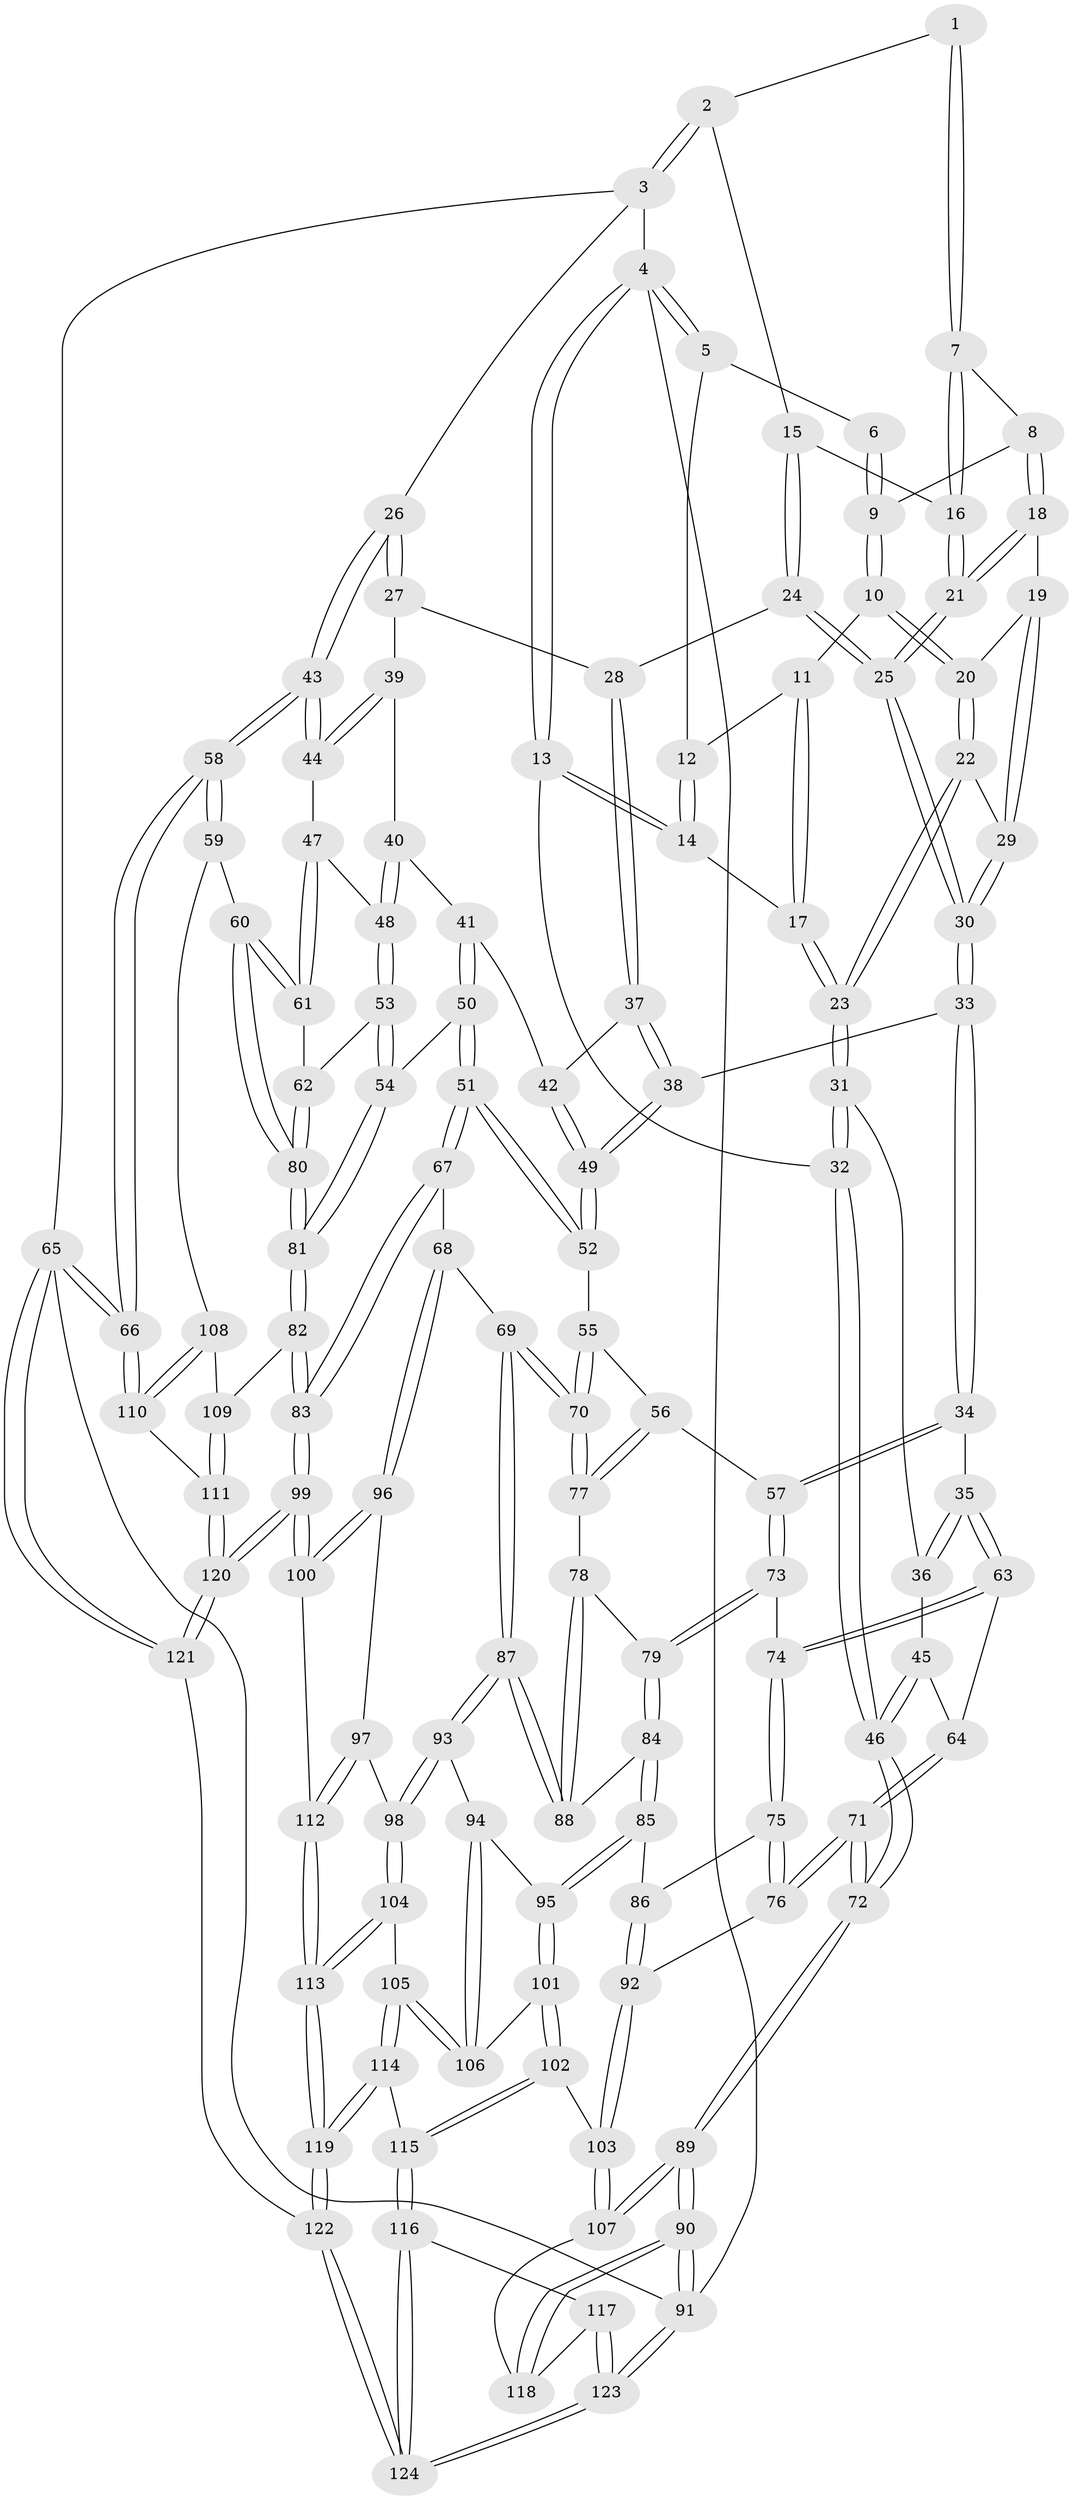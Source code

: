 // Generated by graph-tools (version 1.1) at 2025/38/03/09/25 02:38:49]
// undirected, 124 vertices, 307 edges
graph export_dot {
graph [start="1"]
  node [color=gray90,style=filled];
  1 [pos="+0.20098975060294139+0"];
  2 [pos="+0.599821702072224+0"];
  3 [pos="+1+0"];
  4 [pos="+0+0"];
  5 [pos="+0.1588277680549196+0"];
  6 [pos="+0.17509815288053296+0"];
  7 [pos="+0.358535399569428+0.06824016111425142"];
  8 [pos="+0.34827775928876353+0.08828367063565794"];
  9 [pos="+0.27856147977443974+0.09115943603251248"];
  10 [pos="+0.26426902275736386+0.10751848276003143"];
  11 [pos="+0.21203323379608324+0.1003742581835927"];
  12 [pos="+0.1464085706255288+0"];
  13 [pos="+0+0.1927735706990028"];
  14 [pos="+0.0834988997587229+0.163544730025659"];
  15 [pos="+0.5559170589956843+0"];
  16 [pos="+0.5316409376567712+0.004285214193106523"];
  17 [pos="+0.139888967909557+0.19978413920059135"];
  18 [pos="+0.36824581982693283+0.15476665343535168"];
  19 [pos="+0.2813570229734512+0.1524240647663668"];
  20 [pos="+0.2662700959468385+0.14705660102280863"];
  21 [pos="+0.4069182231300659+0.20962000583443544"];
  22 [pos="+0.20610945135455389+0.226439167774991"];
  23 [pos="+0.1716880225667639+0.23774125524168602"];
  24 [pos="+0.6259759533570906+0.20833438835657447"];
  25 [pos="+0.4101065021119078+0.2523637512302185"];
  26 [pos="+1+0"];
  27 [pos="+0.9663394427744616+0.036288668329231534"];
  28 [pos="+0.6274759507235875+0.20957226573994"];
  29 [pos="+0.3324339410178905+0.2421907298534652"];
  30 [pos="+0.4049758843657302+0.26144746038422506"];
  31 [pos="+0.1643987935391714+0.33887438265308434"];
  32 [pos="+0+0.3494921879824057"];
  33 [pos="+0.3995982926833522+0.35964125071319797"];
  34 [pos="+0.3110982976564225+0.45138752442312136"];
  35 [pos="+0.30131619207214827+0.44950895786936246"];
  36 [pos="+0.17459692078439143+0.356288293065733"];
  37 [pos="+0.6581024795403702+0.2915404081441659"];
  38 [pos="+0.5085236486694188+0.3933138948630864"];
  39 [pos="+0.7879045451546288+0.320623920106711"];
  40 [pos="+0.7392105998000259+0.34905161053589007"];
  41 [pos="+0.7275644330115997+0.34889507511679774"];
  42 [pos="+0.7253374074159636+0.34785365800800505"];
  43 [pos="+1+0.3278380423339068"];
  44 [pos="+1+0.38710600627199937"];
  45 [pos="+0.06108364857336563+0.49004213404574953"];
  46 [pos="+0+0.41821731181675686"];
  47 [pos="+0.90811178409805+0.46804137298312143"];
  48 [pos="+0.8443377117187105+0.48067171166172"];
  49 [pos="+0.5631413123866006+0.48372170453372"];
  50 [pos="+0.6833331576577728+0.5590626797547109"];
  51 [pos="+0.669334708016796+0.561216353875426"];
  52 [pos="+0.5644210910689218+0.4934213409709326"];
  53 [pos="+0.8093464575184482+0.5513761009483357"];
  54 [pos="+0.6855608334487425+0.5600159108685278"];
  55 [pos="+0.5199812021445589+0.5335774184670148"];
  56 [pos="+0.33046771608262476+0.48312095094585894"];
  57 [pos="+0.31610197807817636+0.46337363283179556"];
  58 [pos="+1+0.6474232023561985"];
  59 [pos="+1+0.6629381451812546"];
  60 [pos="+1+0.6575522437224709"];
  61 [pos="+0.9608164501392819+0.6247824598484975"];
  62 [pos="+0.8303190917989928+0.5870453638130654"];
  63 [pos="+0.1496656460216526+0.5498304504323244"];
  64 [pos="+0.09598643047787513+0.5316334110596574"];
  65 [pos="+1+1"];
  66 [pos="+1+0.9914127110708921"];
  67 [pos="+0.6056210687684491+0.6472824096249064"];
  68 [pos="+0.521011043994693+0.6786668668682686"];
  69 [pos="+0.5120612540835163+0.6726241676386984"];
  70 [pos="+0.4979356057333574+0.6274872553745691"];
  71 [pos="+0+0.6817412286756069"];
  72 [pos="+0+0.6940804580288272"];
  73 [pos="+0.23983304302690647+0.6288339541953556"];
  74 [pos="+0.1538874965985539+0.5843282065189342"];
  75 [pos="+0.14241453634477605+0.6261007104276146"];
  76 [pos="+0.003901712473005999+0.6829309815880331"];
  77 [pos="+0.35528563281153863+0.5492061207621023"];
  78 [pos="+0.3513368694349174+0.6061807884072369"];
  79 [pos="+0.24439895613525156+0.6644541302282047"];
  80 [pos="+0.7869938795896302+0.7570722201786401"];
  81 [pos="+0.7760473893549436+0.7691970251082897"];
  82 [pos="+0.7629899970698608+0.8010052825818348"];
  83 [pos="+0.7568792999707245+0.8093884146219911"];
  84 [pos="+0.23877925031744182+0.6921731240844048"];
  85 [pos="+0.22194438625912727+0.7138543221587305"];
  86 [pos="+0.1653953752622083+0.6648508848734258"];
  87 [pos="+0.38700796565749335+0.7057101471876172"];
  88 [pos="+0.3677280790820357+0.6825356277544875"];
  89 [pos="+0+0.8326011578477572"];
  90 [pos="+0+0.872373674868569"];
  91 [pos="+0+1"];
  92 [pos="+0.0676640258823915+0.7258954668072345"];
  93 [pos="+0.3817342001728491+0.7257981037287394"];
  94 [pos="+0.32391696550942545+0.7489094220149825"];
  95 [pos="+0.21936492097473526+0.7341794087518958"];
  96 [pos="+0.5396676582417383+0.7666146459346014"];
  97 [pos="+0.45216329796154237+0.8026668392541163"];
  98 [pos="+0.3945160843654235+0.7886439178504907"];
  99 [pos="+0.7250322654105806+0.889936485939273"];
  100 [pos="+0.5580099610309265+0.7882699461449197"];
  101 [pos="+0.21425035250283042+0.7454778918382714"];
  102 [pos="+0.15928559423696137+0.7998421745428164"];
  103 [pos="+0.14041872485379533+0.7975425797552197"];
  104 [pos="+0.3573138783614155+0.8481736410541696"];
  105 [pos="+0.32755118563365837+0.8559869478042464"];
  106 [pos="+0.3046459110378844+0.8165486612990961"];
  107 [pos="+0.07257978763693378+0.8483705230876567"];
  108 [pos="+0.9545765663516249+0.7911613339611161"];
  109 [pos="+0.9006171904575208+0.8016537627482653"];
  110 [pos="+0.9893048037847244+0.8938629136117583"];
  111 [pos="+0.9697340524736137+0.8974387740927652"];
  112 [pos="+0.46140610653519476+0.9078367329768611"];
  113 [pos="+0.45583838000098337+0.925312627259907"];
  114 [pos="+0.28540043784472746+0.903095036428035"];
  115 [pos="+0.21876058700392054+0.923746039716686"];
  116 [pos="+0.21312142468503836+0.9359739388075953"];
  117 [pos="+0.08465533299318924+0.9350757402419461"];
  118 [pos="+0.0769800550389478+0.918261570956922"];
  119 [pos="+0.5076220287450381+1"];
  120 [pos="+0.7315761712638799+0.967653584114302"];
  121 [pos="+0.6714836611313619+1"];
  122 [pos="+0.5617024506802184+1"];
  123 [pos="+0+1"];
  124 [pos="+0.20230603771601144+1"];
  1 -- 2;
  1 -- 7;
  1 -- 7;
  2 -- 3;
  2 -- 3;
  2 -- 15;
  3 -- 4;
  3 -- 26;
  3 -- 65;
  4 -- 5;
  4 -- 5;
  4 -- 13;
  4 -- 13;
  4 -- 91;
  5 -- 6;
  5 -- 12;
  6 -- 9;
  6 -- 9;
  7 -- 8;
  7 -- 16;
  7 -- 16;
  8 -- 9;
  8 -- 18;
  8 -- 18;
  9 -- 10;
  9 -- 10;
  10 -- 11;
  10 -- 20;
  10 -- 20;
  11 -- 12;
  11 -- 17;
  11 -- 17;
  12 -- 14;
  12 -- 14;
  13 -- 14;
  13 -- 14;
  13 -- 32;
  14 -- 17;
  15 -- 16;
  15 -- 24;
  15 -- 24;
  16 -- 21;
  16 -- 21;
  17 -- 23;
  17 -- 23;
  18 -- 19;
  18 -- 21;
  18 -- 21;
  19 -- 20;
  19 -- 29;
  19 -- 29;
  20 -- 22;
  20 -- 22;
  21 -- 25;
  21 -- 25;
  22 -- 23;
  22 -- 23;
  22 -- 29;
  23 -- 31;
  23 -- 31;
  24 -- 25;
  24 -- 25;
  24 -- 28;
  25 -- 30;
  25 -- 30;
  26 -- 27;
  26 -- 27;
  26 -- 43;
  26 -- 43;
  27 -- 28;
  27 -- 39;
  28 -- 37;
  28 -- 37;
  29 -- 30;
  29 -- 30;
  30 -- 33;
  30 -- 33;
  31 -- 32;
  31 -- 32;
  31 -- 36;
  32 -- 46;
  32 -- 46;
  33 -- 34;
  33 -- 34;
  33 -- 38;
  34 -- 35;
  34 -- 57;
  34 -- 57;
  35 -- 36;
  35 -- 36;
  35 -- 63;
  35 -- 63;
  36 -- 45;
  37 -- 38;
  37 -- 38;
  37 -- 42;
  38 -- 49;
  38 -- 49;
  39 -- 40;
  39 -- 44;
  39 -- 44;
  40 -- 41;
  40 -- 48;
  40 -- 48;
  41 -- 42;
  41 -- 50;
  41 -- 50;
  42 -- 49;
  42 -- 49;
  43 -- 44;
  43 -- 44;
  43 -- 58;
  43 -- 58;
  44 -- 47;
  45 -- 46;
  45 -- 46;
  45 -- 64;
  46 -- 72;
  46 -- 72;
  47 -- 48;
  47 -- 61;
  47 -- 61;
  48 -- 53;
  48 -- 53;
  49 -- 52;
  49 -- 52;
  50 -- 51;
  50 -- 51;
  50 -- 54;
  51 -- 52;
  51 -- 52;
  51 -- 67;
  51 -- 67;
  52 -- 55;
  53 -- 54;
  53 -- 54;
  53 -- 62;
  54 -- 81;
  54 -- 81;
  55 -- 56;
  55 -- 70;
  55 -- 70;
  56 -- 57;
  56 -- 77;
  56 -- 77;
  57 -- 73;
  57 -- 73;
  58 -- 59;
  58 -- 59;
  58 -- 66;
  58 -- 66;
  59 -- 60;
  59 -- 108;
  60 -- 61;
  60 -- 61;
  60 -- 80;
  60 -- 80;
  61 -- 62;
  62 -- 80;
  62 -- 80;
  63 -- 64;
  63 -- 74;
  63 -- 74;
  64 -- 71;
  64 -- 71;
  65 -- 66;
  65 -- 66;
  65 -- 121;
  65 -- 121;
  65 -- 91;
  66 -- 110;
  66 -- 110;
  67 -- 68;
  67 -- 83;
  67 -- 83;
  68 -- 69;
  68 -- 96;
  68 -- 96;
  69 -- 70;
  69 -- 70;
  69 -- 87;
  69 -- 87;
  70 -- 77;
  70 -- 77;
  71 -- 72;
  71 -- 72;
  71 -- 76;
  71 -- 76;
  72 -- 89;
  72 -- 89;
  73 -- 74;
  73 -- 79;
  73 -- 79;
  74 -- 75;
  74 -- 75;
  75 -- 76;
  75 -- 76;
  75 -- 86;
  76 -- 92;
  77 -- 78;
  78 -- 79;
  78 -- 88;
  78 -- 88;
  79 -- 84;
  79 -- 84;
  80 -- 81;
  80 -- 81;
  81 -- 82;
  81 -- 82;
  82 -- 83;
  82 -- 83;
  82 -- 109;
  83 -- 99;
  83 -- 99;
  84 -- 85;
  84 -- 85;
  84 -- 88;
  85 -- 86;
  85 -- 95;
  85 -- 95;
  86 -- 92;
  86 -- 92;
  87 -- 88;
  87 -- 88;
  87 -- 93;
  87 -- 93;
  89 -- 90;
  89 -- 90;
  89 -- 107;
  89 -- 107;
  90 -- 91;
  90 -- 91;
  90 -- 118;
  90 -- 118;
  91 -- 123;
  91 -- 123;
  92 -- 103;
  92 -- 103;
  93 -- 94;
  93 -- 98;
  93 -- 98;
  94 -- 95;
  94 -- 106;
  94 -- 106;
  95 -- 101;
  95 -- 101;
  96 -- 97;
  96 -- 100;
  96 -- 100;
  97 -- 98;
  97 -- 112;
  97 -- 112;
  98 -- 104;
  98 -- 104;
  99 -- 100;
  99 -- 100;
  99 -- 120;
  99 -- 120;
  100 -- 112;
  101 -- 102;
  101 -- 102;
  101 -- 106;
  102 -- 103;
  102 -- 115;
  102 -- 115;
  103 -- 107;
  103 -- 107;
  104 -- 105;
  104 -- 113;
  104 -- 113;
  105 -- 106;
  105 -- 106;
  105 -- 114;
  105 -- 114;
  107 -- 118;
  108 -- 109;
  108 -- 110;
  108 -- 110;
  109 -- 111;
  109 -- 111;
  110 -- 111;
  111 -- 120;
  111 -- 120;
  112 -- 113;
  112 -- 113;
  113 -- 119;
  113 -- 119;
  114 -- 115;
  114 -- 119;
  114 -- 119;
  115 -- 116;
  115 -- 116;
  116 -- 117;
  116 -- 124;
  116 -- 124;
  117 -- 118;
  117 -- 123;
  117 -- 123;
  119 -- 122;
  119 -- 122;
  120 -- 121;
  120 -- 121;
  121 -- 122;
  122 -- 124;
  122 -- 124;
  123 -- 124;
  123 -- 124;
}
